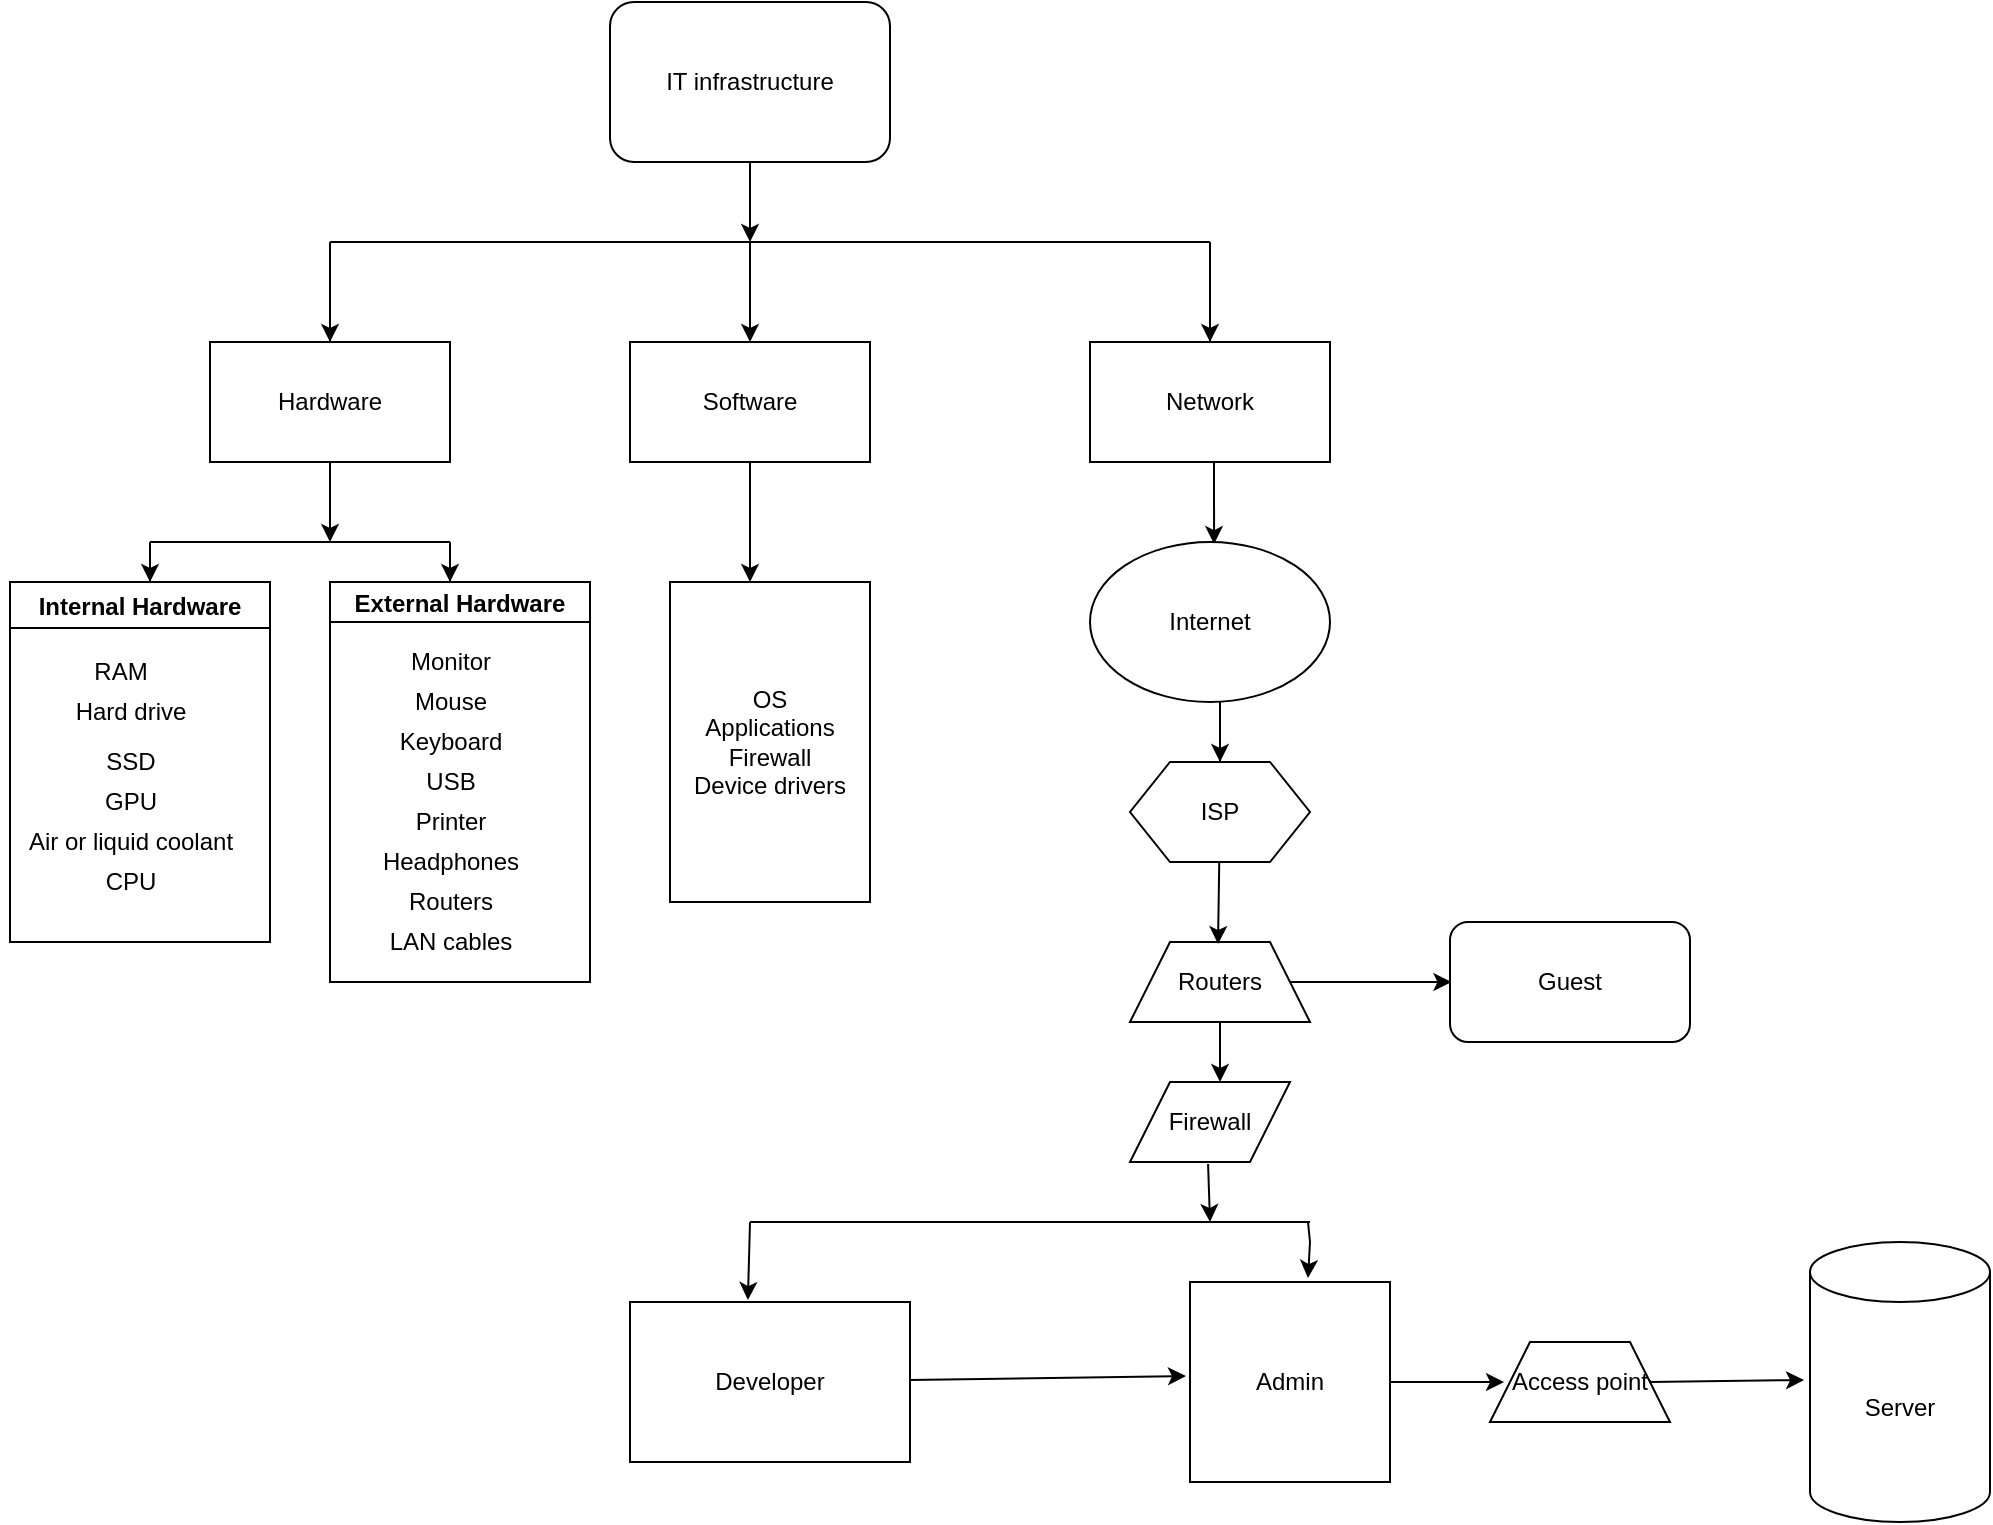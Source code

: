 <mxfile version="20.0.4" type="github">
  <diagram id="6a731a19-8d31-9384-78a2-239565b7b9f0" name="Page-1">
    <mxGraphModel dx="2462" dy="714" grid="1" gridSize="10" guides="0" tooltips="1" connect="0" arrows="0" fold="1" page="0" pageScale="1" pageWidth="827" pageHeight="1169" background="none" math="0" shadow="0">
      <root>
        <mxCell id="0" />
        <mxCell id="1" parent="0" />
        <mxCell id="OFuoQI361zGCbT26yCu_-2257" value="IT infrastructure" style="rounded=1;whiteSpace=wrap;html=1;" vertex="1" parent="1">
          <mxGeometry x="-430" y="210" width="140" height="80" as="geometry" />
        </mxCell>
        <mxCell id="OFuoQI361zGCbT26yCu_-2258" value="Network" style="rounded=0;whiteSpace=wrap;html=1;" vertex="1" parent="1">
          <mxGeometry x="-190" y="380" width="120" height="60" as="geometry" />
        </mxCell>
        <mxCell id="OFuoQI361zGCbT26yCu_-2259" value="Software" style="rounded=0;whiteSpace=wrap;html=1;" vertex="1" parent="1">
          <mxGeometry x="-420" y="380" width="120" height="60" as="geometry" />
        </mxCell>
        <mxCell id="OFuoQI361zGCbT26yCu_-2262" value="Hardware" style="rounded=0;whiteSpace=wrap;html=1;" vertex="1" parent="1">
          <mxGeometry x="-630" y="380" width="120" height="60" as="geometry" />
        </mxCell>
        <mxCell id="OFuoQI361zGCbT26yCu_-2263" value="" style="endArrow=none;html=1;fontFamily=Helvetica;fontSize=11;fontColor=default;align=center;strokeColor=default;edgeStyle=orthogonalEdgeStyle;" edge="1" parent="1">
          <mxGeometry width="50" height="50" relative="1" as="geometry">
            <mxPoint x="-570" y="330" as="sourcePoint" />
            <mxPoint x="-130" y="330" as="targetPoint" />
          </mxGeometry>
        </mxCell>
        <mxCell id="OFuoQI361zGCbT26yCu_-2266" value="" style="endArrow=classic;html=1;rounded=0;" edge="1" parent="1">
          <mxGeometry width="50" height="50" relative="1" as="geometry">
            <mxPoint x="-360" y="290" as="sourcePoint" />
            <mxPoint x="-360" y="330" as="targetPoint" />
            <Array as="points">
              <mxPoint x="-360" y="310" />
            </Array>
          </mxGeometry>
        </mxCell>
        <mxCell id="OFuoQI361zGCbT26yCu_-2268" value="" style="endArrow=classic;html=1;rounded=0;" edge="1" parent="1" source="OFuoQI361zGCbT26yCu_-2262">
          <mxGeometry width="50" height="50" relative="1" as="geometry">
            <mxPoint x="-570" y="359.289" as="sourcePoint" />
            <mxPoint x="-570" y="380" as="targetPoint" />
            <Array as="points">
              <mxPoint x="-570" y="330" />
            </Array>
          </mxGeometry>
        </mxCell>
        <mxCell id="OFuoQI361zGCbT26yCu_-2271" value="" style="endArrow=classic;html=1;rounded=0;" edge="1" parent="1">
          <mxGeometry width="50" height="50" relative="1" as="geometry">
            <mxPoint x="-360" y="330" as="sourcePoint" />
            <mxPoint x="-360" y="380" as="targetPoint" />
          </mxGeometry>
        </mxCell>
        <mxCell id="OFuoQI361zGCbT26yCu_-2272" value="" style="endArrow=classic;html=1;rounded=0;" edge="1" parent="1" source="OFuoQI361zGCbT26yCu_-2258">
          <mxGeometry width="50" height="50" relative="1" as="geometry">
            <mxPoint x="-130" y="359.289" as="sourcePoint" />
            <mxPoint x="-130" y="380" as="targetPoint" />
            <Array as="points">
              <mxPoint x="-130" y="330" />
            </Array>
          </mxGeometry>
        </mxCell>
        <mxCell id="OFuoQI361zGCbT26yCu_-2278" value="" style="endArrow=none;html=1;rounded=0;" edge="1" parent="1">
          <mxGeometry width="50" height="50" relative="1" as="geometry">
            <mxPoint x="-660" y="480" as="sourcePoint" />
            <mxPoint x="-510" y="480" as="targetPoint" />
          </mxGeometry>
        </mxCell>
        <mxCell id="OFuoQI361zGCbT26yCu_-2280" value="" style="endArrow=classic;html=1;rounded=0;" edge="1" parent="1">
          <mxGeometry width="50" height="50" relative="1" as="geometry">
            <mxPoint x="-660" y="500" as="sourcePoint" />
            <mxPoint x="-660" y="500" as="targetPoint" />
            <Array as="points">
              <mxPoint x="-660" y="480" />
            </Array>
          </mxGeometry>
        </mxCell>
        <mxCell id="OFuoQI361zGCbT26yCu_-2282" value="" style="endArrow=classic;html=1;rounded=0;" edge="1" parent="1">
          <mxGeometry width="50" height="50" relative="1" as="geometry">
            <mxPoint x="-510" y="500" as="sourcePoint" />
            <mxPoint x="-510" y="500" as="targetPoint" />
            <Array as="points">
              <mxPoint x="-510" y="480" />
            </Array>
          </mxGeometry>
        </mxCell>
        <mxCell id="OFuoQI361zGCbT26yCu_-2283" value="" style="endArrow=classic;html=1;rounded=0;" edge="1" parent="1" source="OFuoQI361zGCbT26yCu_-2262">
          <mxGeometry width="50" height="50" relative="1" as="geometry">
            <mxPoint x="-570" y="490" as="sourcePoint" />
            <mxPoint x="-570" y="480" as="targetPoint" />
            <Array as="points">
              <mxPoint x="-570" y="480" />
            </Array>
          </mxGeometry>
        </mxCell>
        <mxCell id="OFuoQI361zGCbT26yCu_-2297" value="Internal Hardware" style="swimlane;" vertex="1" parent="1">
          <mxGeometry x="-730" y="500" width="130" height="180" as="geometry" />
        </mxCell>
        <mxCell id="OFuoQI361zGCbT26yCu_-2300" value="RAM" style="text;html=1;align=center;verticalAlign=middle;resizable=0;points=[];autosize=1;strokeColor=none;fillColor=none;" vertex="1" parent="OFuoQI361zGCbT26yCu_-2297">
          <mxGeometry x="30" y="30" width="50" height="30" as="geometry" />
        </mxCell>
        <mxCell id="OFuoQI361zGCbT26yCu_-2301" value="Hard drive" style="text;html=1;align=center;verticalAlign=middle;resizable=0;points=[];autosize=1;strokeColor=none;fillColor=none;" vertex="1" parent="OFuoQI361zGCbT26yCu_-2297">
          <mxGeometry x="20" y="50" width="80" height="30" as="geometry" />
        </mxCell>
        <mxCell id="OFuoQI361zGCbT26yCu_-2302" value="SSD" style="text;html=1;align=center;verticalAlign=middle;resizable=0;points=[];autosize=1;strokeColor=none;fillColor=none;" vertex="1" parent="OFuoQI361zGCbT26yCu_-2297">
          <mxGeometry x="35" y="75" width="50" height="30" as="geometry" />
        </mxCell>
        <mxCell id="OFuoQI361zGCbT26yCu_-2298" value="External Hardware" style="swimlane;startSize=20;" vertex="1" parent="1">
          <mxGeometry x="-570" y="500" width="130" height="200" as="geometry" />
        </mxCell>
        <mxCell id="OFuoQI361zGCbT26yCu_-2311" value="USB" style="text;html=1;align=center;verticalAlign=middle;resizable=0;points=[];autosize=1;strokeColor=none;fillColor=none;" vertex="1" parent="OFuoQI361zGCbT26yCu_-2298">
          <mxGeometry x="35" y="85" width="50" height="30" as="geometry" />
        </mxCell>
        <mxCell id="OFuoQI361zGCbT26yCu_-2303" value="GPU" style="text;html=1;align=center;verticalAlign=middle;resizable=0;points=[];autosize=1;strokeColor=none;fillColor=none;" vertex="1" parent="1">
          <mxGeometry x="-695" y="595" width="50" height="30" as="geometry" />
        </mxCell>
        <mxCell id="OFuoQI361zGCbT26yCu_-2304" value="Air or liquid coolant" style="text;html=1;align=center;verticalAlign=middle;resizable=0;points=[];autosize=1;strokeColor=none;fillColor=none;" vertex="1" parent="1">
          <mxGeometry x="-735" y="615" width="130" height="30" as="geometry" />
        </mxCell>
        <mxCell id="OFuoQI361zGCbT26yCu_-2307" value="Monitor" style="text;html=1;align=center;verticalAlign=middle;resizable=0;points=[];autosize=1;strokeColor=none;fillColor=none;" vertex="1" parent="1">
          <mxGeometry x="-540" y="525" width="60" height="30" as="geometry" />
        </mxCell>
        <mxCell id="OFuoQI361zGCbT26yCu_-2308" value="Mouse" style="text;html=1;align=center;verticalAlign=middle;resizable=0;points=[];autosize=1;strokeColor=none;fillColor=none;" vertex="1" parent="1">
          <mxGeometry x="-540" y="545" width="60" height="30" as="geometry" />
        </mxCell>
        <mxCell id="OFuoQI361zGCbT26yCu_-2309" value="Keyboard" style="text;html=1;align=center;verticalAlign=middle;resizable=0;points=[];autosize=1;strokeColor=none;fillColor=none;" vertex="1" parent="1">
          <mxGeometry x="-545" y="565" width="70" height="30" as="geometry" />
        </mxCell>
        <mxCell id="OFuoQI361zGCbT26yCu_-2310" value="CPU" style="text;html=1;align=center;verticalAlign=middle;resizable=0;points=[];autosize=1;strokeColor=none;fillColor=none;" vertex="1" parent="1">
          <mxGeometry x="-695" y="635" width="50" height="30" as="geometry" />
        </mxCell>
        <mxCell id="OFuoQI361zGCbT26yCu_-2312" value="Printer" style="text;html=1;align=center;verticalAlign=middle;resizable=0;points=[];autosize=1;strokeColor=none;fillColor=none;" vertex="1" parent="1">
          <mxGeometry x="-540" y="605" width="60" height="30" as="geometry" />
        </mxCell>
        <mxCell id="OFuoQI361zGCbT26yCu_-2313" value="Headphones" style="text;html=1;align=center;verticalAlign=middle;resizable=0;points=[];autosize=1;strokeColor=none;fillColor=none;" vertex="1" parent="1">
          <mxGeometry x="-555" y="625" width="90" height="30" as="geometry" />
        </mxCell>
        <mxCell id="OFuoQI361zGCbT26yCu_-2318" value="OS&lt;br&gt;Applications&lt;br&gt;Firewall&lt;br&gt;Device drivers" style="rounded=0;whiteSpace=wrap;html=1;direction=south;" vertex="1" parent="1">
          <mxGeometry x="-400" y="500" width="100" height="160" as="geometry" />
        </mxCell>
        <mxCell id="OFuoQI361zGCbT26yCu_-2319" value="" style="endArrow=classic;html=1;rounded=0;" edge="1" parent="1" source="OFuoQI361zGCbT26yCu_-2259">
          <mxGeometry width="50" height="50" relative="1" as="geometry">
            <mxPoint x="-360" y="490" as="sourcePoint" />
            <mxPoint x="-360" y="500" as="targetPoint" />
          </mxGeometry>
        </mxCell>
        <mxCell id="OFuoQI361zGCbT26yCu_-2324" value="" style="endArrow=classic;html=1;rounded=0;entryX=0.467;entryY=0.017;entryDx=0;entryDy=0;entryPerimeter=0;" edge="1" parent="1">
          <mxGeometry width="50" height="50" relative="1" as="geometry">
            <mxPoint x="-128" y="440" as="sourcePoint" />
            <mxPoint x="-127.97" y="481.02" as="targetPoint" />
          </mxGeometry>
        </mxCell>
        <mxCell id="OFuoQI361zGCbT26yCu_-2327" value="Internet" style="ellipse;whiteSpace=wrap;html=1;" vertex="1" parent="1">
          <mxGeometry x="-190" y="480" width="120" height="80" as="geometry" />
        </mxCell>
        <mxCell id="OFuoQI361zGCbT26yCu_-2330" value="Routers" style="text;html=1;align=center;verticalAlign=middle;resizable=0;points=[];autosize=1;strokeColor=none;fillColor=none;" vertex="1" parent="1">
          <mxGeometry x="-545" y="645" width="70" height="30" as="geometry" />
        </mxCell>
        <mxCell id="OFuoQI361zGCbT26yCu_-2331" value="LAN cables" style="text;html=1;align=center;verticalAlign=middle;resizable=0;points=[];autosize=1;strokeColor=none;fillColor=none;" vertex="1" parent="1">
          <mxGeometry x="-550" y="665" width="80" height="30" as="geometry" />
        </mxCell>
        <mxCell id="OFuoQI361zGCbT26yCu_-2332" value="ISP" style="shape=hexagon;perimeter=hexagonPerimeter2;whiteSpace=wrap;html=1;fixedSize=1;" vertex="1" parent="1">
          <mxGeometry x="-170" y="590" width="90" height="50" as="geometry" />
        </mxCell>
        <mxCell id="OFuoQI361zGCbT26yCu_-2333" value="" style="endArrow=classic;html=1;rounded=0;" edge="1" parent="1" source="OFuoQI361zGCbT26yCu_-2332">
          <mxGeometry width="50" height="50" relative="1" as="geometry">
            <mxPoint x="-125" y="569.289" as="sourcePoint" />
            <mxPoint x="-125" y="590" as="targetPoint" />
            <Array as="points">
              <mxPoint x="-125" y="560" />
            </Array>
          </mxGeometry>
        </mxCell>
        <mxCell id="OFuoQI361zGCbT26yCu_-2334" value="Routers" style="shape=trapezoid;perimeter=trapezoidPerimeter;whiteSpace=wrap;html=1;fixedSize=1;" vertex="1" parent="1">
          <mxGeometry x="-170" y="680" width="90" height="40" as="geometry" />
        </mxCell>
        <mxCell id="OFuoQI361zGCbT26yCu_-2335" value="" style="endArrow=classic;html=1;rounded=0;entryX=0.489;entryY=0.025;entryDx=0;entryDy=0;entryPerimeter=0;" edge="1" parent="1" source="OFuoQI361zGCbT26yCu_-2332" target="OFuoQI361zGCbT26yCu_-2334">
          <mxGeometry width="50" height="50" relative="1" as="geometry">
            <mxPoint x="-125" y="690" as="sourcePoint" />
            <mxPoint x="-125" y="710.711" as="targetPoint" />
          </mxGeometry>
        </mxCell>
        <mxCell id="OFuoQI361zGCbT26yCu_-2338" value="Firewall" style="shape=parallelogram;perimeter=parallelogramPerimeter;whiteSpace=wrap;html=1;fixedSize=1;" vertex="1" parent="1">
          <mxGeometry x="-170" y="750" width="80" height="40" as="geometry" />
        </mxCell>
        <mxCell id="OFuoQI361zGCbT26yCu_-2339" value="" style="endArrow=classic;html=1;rounded=0;" edge="1" parent="1" source="OFuoQI361zGCbT26yCu_-2334">
          <mxGeometry width="50" height="50" relative="1" as="geometry">
            <mxPoint x="-125" y="770" as="sourcePoint" />
            <mxPoint x="-125" y="750" as="targetPoint" />
          </mxGeometry>
        </mxCell>
        <mxCell id="OFuoQI361zGCbT26yCu_-2340" value="" style="endArrow=classic;html=1;rounded=0;" edge="1" parent="1" source="OFuoQI361zGCbT26yCu_-2334">
          <mxGeometry width="50" height="50" relative="1" as="geometry">
            <mxPoint x="-80" y="750" as="sourcePoint" />
            <mxPoint x="-9.289" y="700" as="targetPoint" />
          </mxGeometry>
        </mxCell>
        <mxCell id="OFuoQI361zGCbT26yCu_-2341" value="Guest" style="rounded=1;whiteSpace=wrap;html=1;" vertex="1" parent="1">
          <mxGeometry x="-10" y="670" width="120" height="60" as="geometry" />
        </mxCell>
        <mxCell id="OFuoQI361zGCbT26yCu_-2342" value="Server" style="shape=cylinder3;whiteSpace=wrap;html=1;boundedLbl=1;backgroundOutline=1;size=15;" vertex="1" parent="1">
          <mxGeometry x="170" y="830" width="90" height="140" as="geometry" />
        </mxCell>
        <mxCell id="OFuoQI361zGCbT26yCu_-2343" value="Access point" style="shape=trapezoid;perimeter=trapezoidPerimeter;whiteSpace=wrap;html=1;fixedSize=1;" vertex="1" parent="1">
          <mxGeometry x="10" y="880" width="90" height="40" as="geometry" />
        </mxCell>
        <mxCell id="OFuoQI361zGCbT26yCu_-2344" value="" style="endArrow=classic;html=1;rounded=0;entryX=-0.033;entryY=0.493;entryDx=0;entryDy=0;entryPerimeter=0;" edge="1" parent="1" target="OFuoQI361zGCbT26yCu_-2342">
          <mxGeometry width="50" height="50" relative="1" as="geometry">
            <mxPoint x="90" y="899" as="sourcePoint" />
            <mxPoint x="100" y="900" as="targetPoint" />
            <Array as="points">
              <mxPoint x="90" y="900" />
            </Array>
          </mxGeometry>
        </mxCell>
        <mxCell id="OFuoQI361zGCbT26yCu_-2345" value="Admin" style="whiteSpace=wrap;html=1;aspect=fixed;" vertex="1" parent="1">
          <mxGeometry x="-140" y="850" width="100" height="100" as="geometry" />
        </mxCell>
        <mxCell id="OFuoQI361zGCbT26yCu_-2347" value="" style="endArrow=classic;html=1;rounded=0;entryX=0.59;entryY=-0.02;entryDx=0;entryDy=0;entryPerimeter=0;" edge="1" parent="1" target="OFuoQI361zGCbT26yCu_-2345">
          <mxGeometry width="50" height="50" relative="1" as="geometry">
            <mxPoint x="-81" y="820" as="sourcePoint" />
            <mxPoint x="-130" y="850" as="targetPoint" />
            <Array as="points">
              <mxPoint x="-80" y="830" />
            </Array>
          </mxGeometry>
        </mxCell>
        <mxCell id="OFuoQI361zGCbT26yCu_-2348" value="" style="endArrow=classic;html=1;rounded=0;entryX=0.078;entryY=0.5;entryDx=0;entryDy=0;entryPerimeter=0;" edge="1" parent="1" target="OFuoQI361zGCbT26yCu_-2343">
          <mxGeometry width="50" height="50" relative="1" as="geometry">
            <mxPoint x="-40" y="900" as="sourcePoint" />
            <mxPoint x="-29.289" y="900" as="targetPoint" />
          </mxGeometry>
        </mxCell>
        <mxCell id="OFuoQI361zGCbT26yCu_-2349" value="Developer" style="rounded=0;whiteSpace=wrap;html=1;" vertex="1" parent="1">
          <mxGeometry x="-420" y="860" width="140" height="80" as="geometry" />
        </mxCell>
        <mxCell id="OFuoQI361zGCbT26yCu_-2351" value="" style="endArrow=classic;html=1;rounded=0;entryX=-0.02;entryY=0.47;entryDx=0;entryDy=0;entryPerimeter=0;" edge="1" parent="1" source="OFuoQI361zGCbT26yCu_-2349" target="OFuoQI361zGCbT26yCu_-2345">
          <mxGeometry width="50" height="50" relative="1" as="geometry">
            <mxPoint x="-280" y="950" as="sourcePoint" />
            <mxPoint x="-209.289" y="900" as="targetPoint" />
          </mxGeometry>
        </mxCell>
        <mxCell id="OFuoQI361zGCbT26yCu_-2352" value="" style="endArrow=none;html=1;rounded=0;" edge="1" parent="1">
          <mxGeometry width="50" height="50" relative="1" as="geometry">
            <mxPoint x="-360" y="820" as="sourcePoint" />
            <mxPoint x="-80" y="820" as="targetPoint" />
          </mxGeometry>
        </mxCell>
        <mxCell id="OFuoQI361zGCbT26yCu_-2353" value="" style="endArrow=classic;html=1;rounded=0;entryX=0.421;entryY=-0.012;entryDx=0;entryDy=0;entryPerimeter=0;" edge="1" parent="1" target="OFuoQI361zGCbT26yCu_-2349">
          <mxGeometry width="50" height="50" relative="1" as="geometry">
            <mxPoint x="-360" y="820" as="sourcePoint" />
            <mxPoint x="-190" y="770" as="targetPoint" />
          </mxGeometry>
        </mxCell>
        <mxCell id="OFuoQI361zGCbT26yCu_-2354" value="" style="endArrow=classic;html=1;rounded=0;exitX=0.488;exitY=1.025;exitDx=0;exitDy=0;exitPerimeter=0;" edge="1" parent="1" source="OFuoQI361zGCbT26yCu_-2338">
          <mxGeometry width="50" height="50" relative="1" as="geometry">
            <mxPoint x="-130" y="840" as="sourcePoint" />
            <mxPoint x="-130" y="820" as="targetPoint" />
          </mxGeometry>
        </mxCell>
      </root>
    </mxGraphModel>
  </diagram>
</mxfile>
